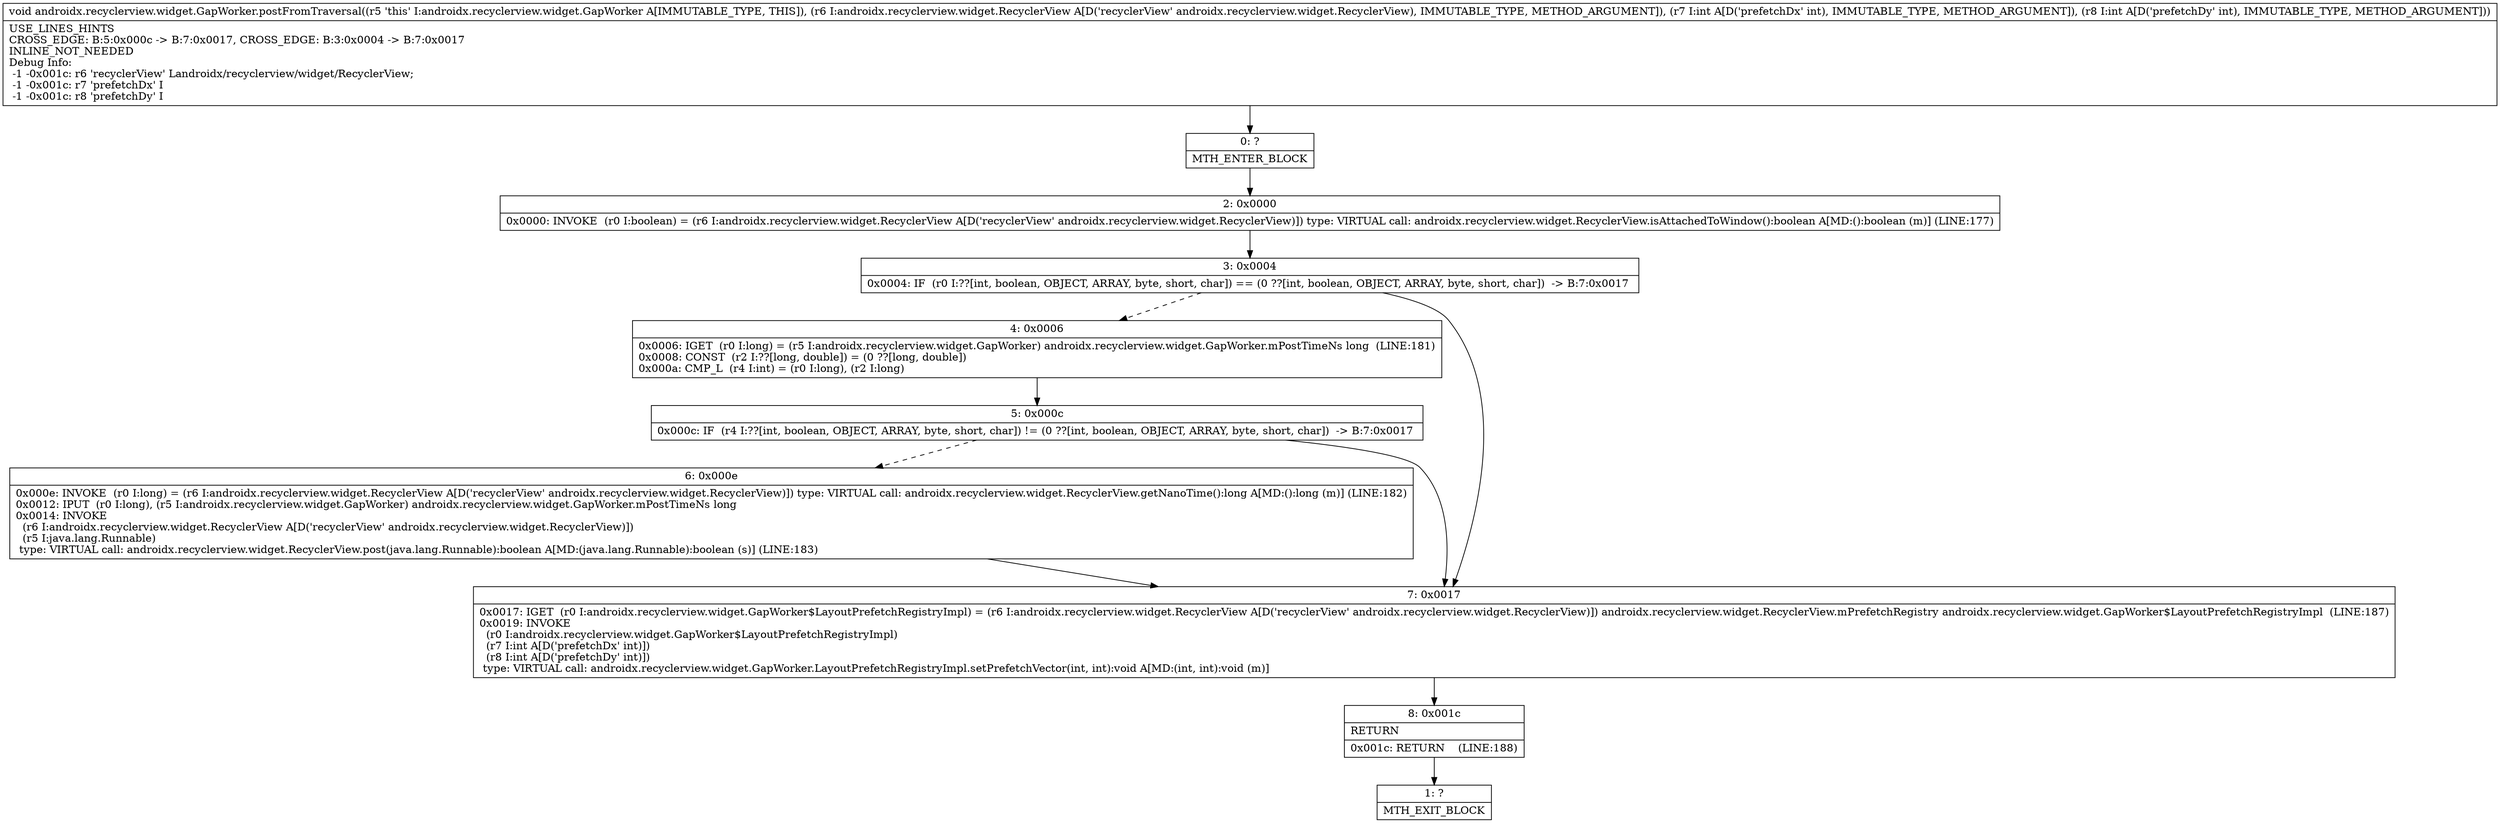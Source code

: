 digraph "CFG forandroidx.recyclerview.widget.GapWorker.postFromTraversal(Landroidx\/recyclerview\/widget\/RecyclerView;II)V" {
Node_0 [shape=record,label="{0\:\ ?|MTH_ENTER_BLOCK\l}"];
Node_2 [shape=record,label="{2\:\ 0x0000|0x0000: INVOKE  (r0 I:boolean) = (r6 I:androidx.recyclerview.widget.RecyclerView A[D('recyclerView' androidx.recyclerview.widget.RecyclerView)]) type: VIRTUAL call: androidx.recyclerview.widget.RecyclerView.isAttachedToWindow():boolean A[MD:():boolean (m)] (LINE:177)\l}"];
Node_3 [shape=record,label="{3\:\ 0x0004|0x0004: IF  (r0 I:??[int, boolean, OBJECT, ARRAY, byte, short, char]) == (0 ??[int, boolean, OBJECT, ARRAY, byte, short, char])  \-\> B:7:0x0017 \l}"];
Node_4 [shape=record,label="{4\:\ 0x0006|0x0006: IGET  (r0 I:long) = (r5 I:androidx.recyclerview.widget.GapWorker) androidx.recyclerview.widget.GapWorker.mPostTimeNs long  (LINE:181)\l0x0008: CONST  (r2 I:??[long, double]) = (0 ??[long, double]) \l0x000a: CMP_L  (r4 I:int) = (r0 I:long), (r2 I:long) \l}"];
Node_5 [shape=record,label="{5\:\ 0x000c|0x000c: IF  (r4 I:??[int, boolean, OBJECT, ARRAY, byte, short, char]) != (0 ??[int, boolean, OBJECT, ARRAY, byte, short, char])  \-\> B:7:0x0017 \l}"];
Node_6 [shape=record,label="{6\:\ 0x000e|0x000e: INVOKE  (r0 I:long) = (r6 I:androidx.recyclerview.widget.RecyclerView A[D('recyclerView' androidx.recyclerview.widget.RecyclerView)]) type: VIRTUAL call: androidx.recyclerview.widget.RecyclerView.getNanoTime():long A[MD:():long (m)] (LINE:182)\l0x0012: IPUT  (r0 I:long), (r5 I:androidx.recyclerview.widget.GapWorker) androidx.recyclerview.widget.GapWorker.mPostTimeNs long \l0x0014: INVOKE  \l  (r6 I:androidx.recyclerview.widget.RecyclerView A[D('recyclerView' androidx.recyclerview.widget.RecyclerView)])\l  (r5 I:java.lang.Runnable)\l type: VIRTUAL call: androidx.recyclerview.widget.RecyclerView.post(java.lang.Runnable):boolean A[MD:(java.lang.Runnable):boolean (s)] (LINE:183)\l}"];
Node_7 [shape=record,label="{7\:\ 0x0017|0x0017: IGET  (r0 I:androidx.recyclerview.widget.GapWorker$LayoutPrefetchRegistryImpl) = (r6 I:androidx.recyclerview.widget.RecyclerView A[D('recyclerView' androidx.recyclerview.widget.RecyclerView)]) androidx.recyclerview.widget.RecyclerView.mPrefetchRegistry androidx.recyclerview.widget.GapWorker$LayoutPrefetchRegistryImpl  (LINE:187)\l0x0019: INVOKE  \l  (r0 I:androidx.recyclerview.widget.GapWorker$LayoutPrefetchRegistryImpl)\l  (r7 I:int A[D('prefetchDx' int)])\l  (r8 I:int A[D('prefetchDy' int)])\l type: VIRTUAL call: androidx.recyclerview.widget.GapWorker.LayoutPrefetchRegistryImpl.setPrefetchVector(int, int):void A[MD:(int, int):void (m)]\l}"];
Node_8 [shape=record,label="{8\:\ 0x001c|RETURN\l|0x001c: RETURN    (LINE:188)\l}"];
Node_1 [shape=record,label="{1\:\ ?|MTH_EXIT_BLOCK\l}"];
MethodNode[shape=record,label="{void androidx.recyclerview.widget.GapWorker.postFromTraversal((r5 'this' I:androidx.recyclerview.widget.GapWorker A[IMMUTABLE_TYPE, THIS]), (r6 I:androidx.recyclerview.widget.RecyclerView A[D('recyclerView' androidx.recyclerview.widget.RecyclerView), IMMUTABLE_TYPE, METHOD_ARGUMENT]), (r7 I:int A[D('prefetchDx' int), IMMUTABLE_TYPE, METHOD_ARGUMENT]), (r8 I:int A[D('prefetchDy' int), IMMUTABLE_TYPE, METHOD_ARGUMENT]))  | USE_LINES_HINTS\lCROSS_EDGE: B:5:0x000c \-\> B:7:0x0017, CROSS_EDGE: B:3:0x0004 \-\> B:7:0x0017\lINLINE_NOT_NEEDED\lDebug Info:\l  \-1 \-0x001c: r6 'recyclerView' Landroidx\/recyclerview\/widget\/RecyclerView;\l  \-1 \-0x001c: r7 'prefetchDx' I\l  \-1 \-0x001c: r8 'prefetchDy' I\l}"];
MethodNode -> Node_0;Node_0 -> Node_2;
Node_2 -> Node_3;
Node_3 -> Node_4[style=dashed];
Node_3 -> Node_7;
Node_4 -> Node_5;
Node_5 -> Node_6[style=dashed];
Node_5 -> Node_7;
Node_6 -> Node_7;
Node_7 -> Node_8;
Node_8 -> Node_1;
}

